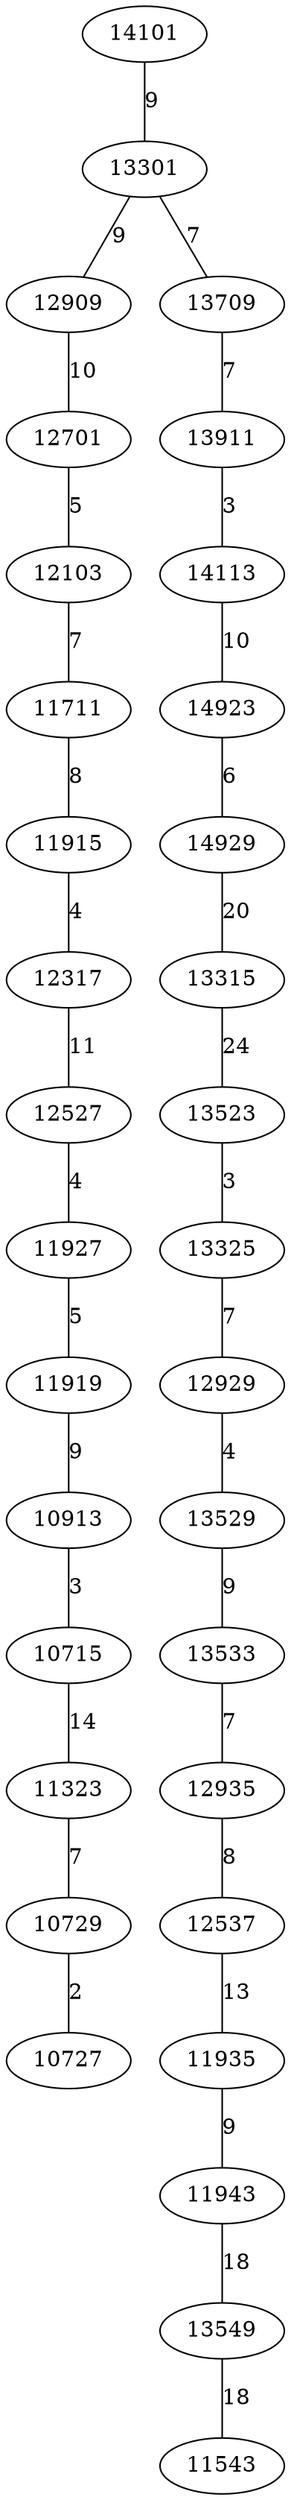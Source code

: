 graph chemin {

	14101 -- 13301 [label=9]
	13301 -- 12909 [label=9]
	13301 -- 13709 [label=7]
	12909 -- 12701 [label=10]
	12701 -- 12103 [label=5]
	12103 -- 11711 [label=7]
	11711 -- 11915 [label=8]
	11915 -- 12317 [label=4]
	12317 -- 12527 [label=11]
	12527 -- 11927 [label=4]
	11927 -- 11919 [label=5]
	11919 -- 10913 [label=9]
	10913 -- 10715 [label=3]
	10715 -- 11323 [label=14]
	11323 -- 10729 [label=7]
	10729 -- 10727 [label=2]
	13709 -- 13911 [label=7]
	13911 -- 14113 [label=3]
	14113 -- 14923 [label=10]
	14923 -- 14929 [label=6]
	14929 -- 13315 [label=20]
	13315 -- 13523 [label=24]
	13523 -- 13325 [label=3]
	13325 -- 12929 [label=7]
	12929 -- 13529 [label=4]
	13529 -- 13533 [label=9]
	13533 -- 12935 [label=7]
	12935 -- 12537 [label=8]
	12537 -- 11935 [label=13]
	11935 -- 11943 [label=9]
	11943 -- 13549 [label=18]
	13549 -- 11543 [label=18]

}
